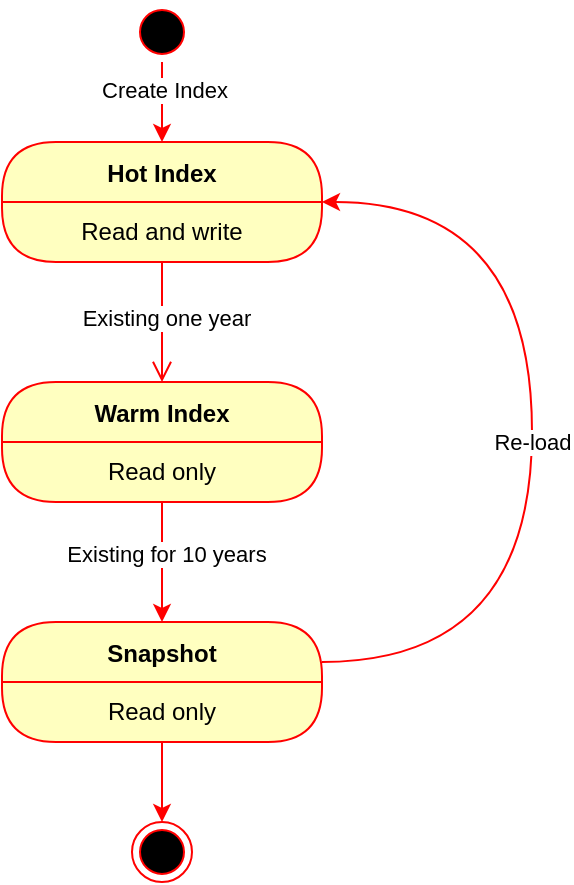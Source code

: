 <mxfile version="18.0.7" type="github">
  <diagram id="FjY-7Ksb2wO4chga19lm" name="Page-1">
    <mxGraphModel dx="1639" dy="882" grid="1" gridSize="10" guides="1" tooltips="1" connect="1" arrows="1" fold="1" page="1" pageScale="1" pageWidth="850" pageHeight="1100" math="0" shadow="0">
      <root>
        <mxCell id="0" />
        <mxCell id="1" parent="0" />
        <mxCell id="ha8XBUzy3CvQ80WleQfs-7" style="edgeStyle=orthogonalEdgeStyle;curved=1;orthogonalLoop=1;jettySize=auto;html=1;entryX=0.5;entryY=0;entryDx=0;entryDy=0;strokeColor=#FF0000;" edge="1" parent="1" source="ha8XBUzy3CvQ80WleQfs-1" target="ha8XBUzy3CvQ80WleQfs-17">
          <mxGeometry relative="1" as="geometry">
            <mxPoint x="275" y="240" as="targetPoint" />
          </mxGeometry>
        </mxCell>
        <mxCell id="ha8XBUzy3CvQ80WleQfs-11" value="Create Index" style="edgeLabel;html=1;align=center;verticalAlign=middle;resizable=0;points=[];" vertex="1" connectable="0" parent="ha8XBUzy3CvQ80WleQfs-7">
          <mxGeometry x="-0.32" y="1" relative="1" as="geometry">
            <mxPoint as="offset" />
          </mxGeometry>
        </mxCell>
        <mxCell id="ha8XBUzy3CvQ80WleQfs-1" value="" style="ellipse;html=1;shape=startState;fillColor=#000000;strokeColor=#ff0000;" vertex="1" parent="1">
          <mxGeometry x="260" y="160" width="30" height="30" as="geometry" />
        </mxCell>
        <mxCell id="ha8XBUzy3CvQ80WleQfs-3" value="" style="ellipse;html=1;shape=endState;fillColor=#000000;strokeColor=#ff0000;" vertex="1" parent="1">
          <mxGeometry x="260" y="570" width="30" height="30" as="geometry" />
        </mxCell>
        <mxCell id="ha8XBUzy3CvQ80WleQfs-6" value="" style="edgeStyle=orthogonalEdgeStyle;html=1;verticalAlign=bottom;endArrow=open;endSize=8;strokeColor=#ff0000;rounded=0;entryX=0.5;entryY=0;entryDx=0;entryDy=0;exitX=0.5;exitY=1;exitDx=0;exitDy=0;" edge="1" source="ha8XBUzy3CvQ80WleQfs-18" parent="1" target="ha8XBUzy3CvQ80WleQfs-8">
          <mxGeometry relative="1" as="geometry">
            <mxPoint x="275" y="380" as="targetPoint" />
            <mxPoint x="275" y="300" as="sourcePoint" />
          </mxGeometry>
        </mxCell>
        <mxCell id="ha8XBUzy3CvQ80WleQfs-12" value="Existing one year" style="edgeLabel;html=1;align=center;verticalAlign=middle;resizable=0;points=[];" vertex="1" connectable="0" parent="ha8XBUzy3CvQ80WleQfs-6">
          <mxGeometry x="-0.067" y="2" relative="1" as="geometry">
            <mxPoint as="offset" />
          </mxGeometry>
        </mxCell>
        <mxCell id="ha8XBUzy3CvQ80WleQfs-8" value="Warm Index" style="swimlane;fontStyle=1;align=center;verticalAlign=middle;childLayout=stackLayout;horizontal=1;startSize=30;horizontalStack=0;resizeParent=0;resizeLast=1;container=0;fontColor=#000000;collapsible=0;rounded=1;arcSize=30;strokeColor=#ff0000;fillColor=#ffffc0;swimlaneFillColor=#ffffc0;dropTarget=0;" vertex="1" parent="1">
          <mxGeometry x="195" y="350" width="160" height="60" as="geometry" />
        </mxCell>
        <mxCell id="ha8XBUzy3CvQ80WleQfs-9" value="Read only" style="text;html=1;strokeColor=none;fillColor=none;align=center;verticalAlign=middle;spacingLeft=4;spacingRight=4;whiteSpace=wrap;overflow=hidden;rotatable=0;fontColor=#000000;" vertex="1" parent="ha8XBUzy3CvQ80WleQfs-8">
          <mxGeometry y="30" width="160" height="30" as="geometry" />
        </mxCell>
        <mxCell id="ha8XBUzy3CvQ80WleQfs-10" style="edgeStyle=orthogonalEdgeStyle;curved=1;orthogonalLoop=1;jettySize=auto;html=1;strokeColor=#FF0000;entryX=0.5;entryY=0;entryDx=0;entryDy=0;" edge="1" parent="1" source="ha8XBUzy3CvQ80WleQfs-9" target="ha8XBUzy3CvQ80WleQfs-14">
          <mxGeometry relative="1" as="geometry">
            <mxPoint x="275" y="430" as="targetPoint" />
          </mxGeometry>
        </mxCell>
        <mxCell id="ha8XBUzy3CvQ80WleQfs-16" value="Existing for 10 years" style="edgeLabel;html=1;align=center;verticalAlign=middle;resizable=0;points=[];" vertex="1" connectable="0" parent="ha8XBUzy3CvQ80WleQfs-10">
          <mxGeometry x="-0.133" y="2" relative="1" as="geometry">
            <mxPoint as="offset" />
          </mxGeometry>
        </mxCell>
        <mxCell id="ha8XBUzy3CvQ80WleQfs-20" style="edgeStyle=orthogonalEdgeStyle;curved=1;orthogonalLoop=1;jettySize=auto;html=1;entryX=1;entryY=0;entryDx=0;entryDy=0;strokeColor=#FF0000;" edge="1" parent="1" source="ha8XBUzy3CvQ80WleQfs-14" target="ha8XBUzy3CvQ80WleQfs-18">
          <mxGeometry relative="1" as="geometry">
            <Array as="points">
              <mxPoint x="460" y="490" />
              <mxPoint x="460" y="260" />
            </Array>
          </mxGeometry>
        </mxCell>
        <mxCell id="ha8XBUzy3CvQ80WleQfs-21" value="Re-load" style="edgeLabel;html=1;align=center;verticalAlign=middle;resizable=0;points=[];" vertex="1" connectable="0" parent="ha8XBUzy3CvQ80WleQfs-20">
          <mxGeometry x="0.245" y="8" relative="1" as="geometry">
            <mxPoint x="8" y="59" as="offset" />
          </mxGeometry>
        </mxCell>
        <mxCell id="ha8XBUzy3CvQ80WleQfs-14" value="Snapshot" style="swimlane;fontStyle=1;align=center;verticalAlign=middle;childLayout=stackLayout;horizontal=1;startSize=30;horizontalStack=0;resizeParent=0;resizeLast=1;container=0;fontColor=#000000;collapsible=0;rounded=1;arcSize=30;strokeColor=#ff0000;fillColor=#ffffc0;swimlaneFillColor=#ffffc0;dropTarget=0;" vertex="1" parent="1">
          <mxGeometry x="195" y="470" width="160" height="60" as="geometry" />
        </mxCell>
        <mxCell id="ha8XBUzy3CvQ80WleQfs-15" value="Read only" style="text;html=1;strokeColor=none;fillColor=none;align=center;verticalAlign=middle;spacingLeft=4;spacingRight=4;whiteSpace=wrap;overflow=hidden;rotatable=0;fontColor=#000000;" vertex="1" parent="ha8XBUzy3CvQ80WleQfs-14">
          <mxGeometry y="30" width="160" height="30" as="geometry" />
        </mxCell>
        <mxCell id="ha8XBUzy3CvQ80WleQfs-17" value="Hot Index" style="swimlane;fontStyle=1;align=center;verticalAlign=middle;childLayout=stackLayout;horizontal=1;startSize=30;horizontalStack=0;resizeParent=0;resizeLast=1;container=0;fontColor=#000000;collapsible=0;rounded=1;arcSize=30;strokeColor=#ff0000;fillColor=#ffffc0;swimlaneFillColor=#ffffc0;dropTarget=0;" vertex="1" parent="1">
          <mxGeometry x="195" y="230" width="160" height="60" as="geometry" />
        </mxCell>
        <mxCell id="ha8XBUzy3CvQ80WleQfs-18" value="Read and write" style="text;html=1;strokeColor=none;fillColor=none;align=center;verticalAlign=middle;spacingLeft=4;spacingRight=4;whiteSpace=wrap;overflow=hidden;rotatable=0;fontColor=#000000;" vertex="1" parent="ha8XBUzy3CvQ80WleQfs-17">
          <mxGeometry y="30" width="160" height="30" as="geometry" />
        </mxCell>
        <mxCell id="ha8XBUzy3CvQ80WleQfs-19" style="edgeStyle=orthogonalEdgeStyle;curved=1;orthogonalLoop=1;jettySize=auto;html=1;entryX=0.5;entryY=0;entryDx=0;entryDy=0;strokeColor=#FF0000;" edge="1" parent="1" source="ha8XBUzy3CvQ80WleQfs-15" target="ha8XBUzy3CvQ80WleQfs-3">
          <mxGeometry relative="1" as="geometry" />
        </mxCell>
      </root>
    </mxGraphModel>
  </diagram>
</mxfile>
